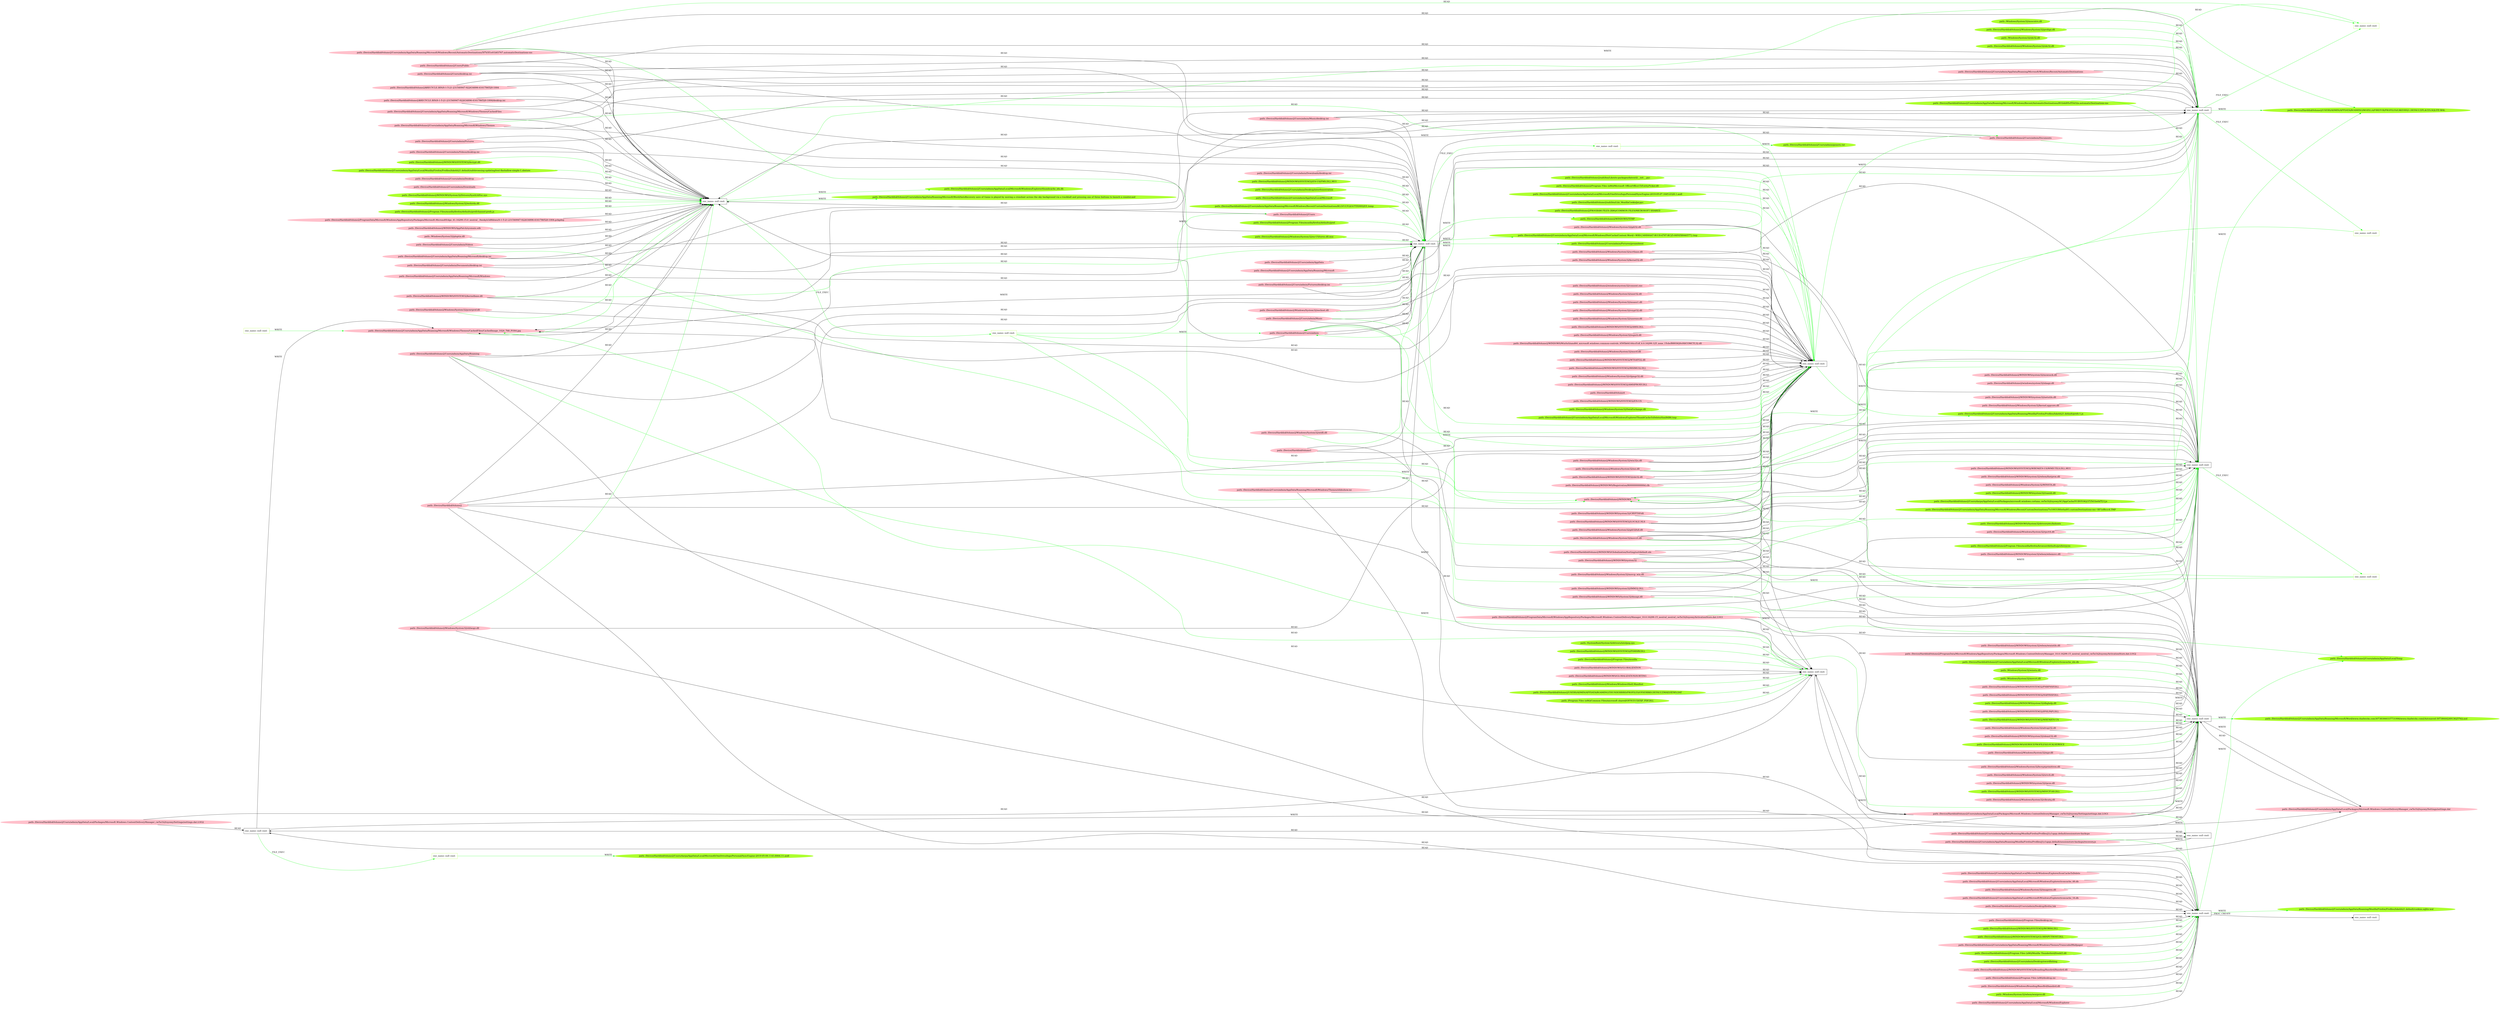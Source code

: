 digraph {
	rankdir=LR
	116 [label="exe_name: null cmd: " color=black shape=box style=solid]
	370 [label="exe_name: null cmd: " color=greenyellow shape=box style=solid]
	116 -> 370 [label=FILE_EXEC color=green]
	117 [label="exe_name: null cmd: " color=black shape=box style=solid]
	375 [label="exe_name: null cmd: " color=greenyellow shape=box style=solid]
	117 -> 375 [label=FILE_EXEC color=green]
	97 [label="exe_name: null cmd: " color=black shape=box style=solid]
	402 [label="exe_name: null cmd: " color=greenyellow shape=box style=solid]
	97 -> 402 [label=FILE_EXEC color=green]
	100 [label="exe_name: null cmd: " color=black shape=box style=solid]
	442 [label="exe_name: null cmd: " color=greenyellow shape=box style=solid]
	100 -> 442 [label=FILE_EXEC color=green]
	101 [label="exe_name: null cmd: " color=black shape=box style=solid]
	456 [label="exe_name: null cmd: " color=greenyellow shape=box style=solid]
	101 -> 456 [label=FILE_EXEC color=green]
	101 [label="exe_name: null cmd: " color=black shape=box style=solid]
	466 [label="exe_name: null cmd: " color=greenyellow shape=box style=solid]
	101 -> 466 [label=FILE_EXEC color=green]
	94 [label="path: /Device/HarddiskVolume2/Users/admin/AppData/Roaming/Mozilla/Firefox/Profiles/j1y1apqs.default/sessionstore-backups" color=pink shape=oval style=filled]
	128 [label="exe_name: null cmd: " color=black shape=box style=solid]
	94 -> 128 [label=READ color=black]
	323 [label="path: /Device/HarddiskVolume2/Users/admin/AppData/Roaming/Mozilla/Firefox/Profiles/j1y1apqs.default/sessionstore-backups/recovery.js" color=pink shape=oval style=filled]
	128 [label="exe_name: null cmd: " color=black shape=box style=solid]
	323 -> 128 [label=READ color=black]
	323 [label="path: /Device/HarddiskVolume2/Users/admin/AppData/Roaming/Mozilla/Firefox/Profiles/j1y1apqs.default/sessionstore-backups/recovery.js" color=pink shape=oval style=filled]
	0 [label="exe_name: null cmd: " color=black shape=box style=solid]
	323 -> 0 [label=READ color=green]
	128 [label="exe_name: null cmd: " color=black shape=box style=solid]
	323 [label="path: /Device/HarddiskVolume2/Users/admin/AppData/Roaming/Mozilla/Firefox/Profiles/j1y1apqs.default/sessionstore-backups/recovery.js" color=pink shape=oval style=filled]
	128 -> 323 [label=WRITE color=black]
	34 [label="path: /Device/HarddiskVolume2/Users/admin/AppData/Roaming/Microsoft/Windows/Themes/TranscodedWallpaper" color=pink shape=oval style=filled]
	0 [label="exe_name: null cmd: " color=black shape=box style=solid]
	34 -> 0 [label=READ color=black]
	239 [label="path: /Device/HarddiskVolume2" color=pink shape=oval style=filled]
	100 [label="exe_name: null cmd: " color=black shape=box style=solid]
	239 -> 100 [label=READ color=black]
	202 [label="path: /Device/HarddiskVolume2/Users/desktop.ini" color=pink shape=oval style=filled]
	100 [label="exe_name: null cmd: " color=black shape=box style=solid]
	202 -> 100 [label=READ color=black]
	193 [label="path: /Device/HarddiskVolume2/Users/admin/AppData" color=pink shape=oval style=filled]
	100 [label="exe_name: null cmd: " color=black shape=box style=solid]
	193 -> 100 [label=READ color=black]
	296 [label="path: /Device/HarddiskVolume2/Users/admin" color=pink shape=oval style=filled]
	100 [label="exe_name: null cmd: " color=black shape=box style=solid]
	296 -> 100 [label=READ color=black]
	213 [label="path: /Device/HarddiskVolume2/Users/admin/AppData/Roaming/Microsoft" color=pink shape=oval style=filled]
	100 [label="exe_name: null cmd: " color=black shape=box style=solid]
	213 -> 100 [label=READ color=black]
	290 [label="path: /Device/HarddiskVolume2/Users/admin/AppData/Roaming" color=pink shape=oval style=filled]
	100 [label="exe_name: null cmd: " color=black shape=box style=solid]
	290 -> 100 [label=READ color=black]
	259 [label="path: /Device/HarddiskVolume2/Users/admin/AppData/Roaming/Microsoft/Windows" color=pink shape=oval style=filled]
	100 [label="exe_name: null cmd: " color=black shape=box style=solid]
	259 -> 100 [label=READ color=black]
	327 [label="path: /Device/HarddiskVolume2/Users/admin/AppData/Roaming/Microsoft/Windows/Themes" color=pink shape=oval style=filled]
	100 [label="exe_name: null cmd: " color=black shape=box style=solid]
	327 -> 100 [label=READ color=black]
	239 [label="path: /Device/HarddiskVolume2" color=pink shape=oval style=filled]
	0 [label="exe_name: null cmd: " color=black shape=box style=solid]
	239 -> 0 [label=READ color=black]
	49 [label="path: /Device/HarddiskVolume2/WINDOWS/SYSTEM32/Branding/Basebrd/Basebrd.dll" color=pink shape=oval style=filled]
	0 [label="exe_name: null cmd: " color=black shape=box style=solid]
	49 -> 0 [label=READ color=black]
	285 [label="path: /Device/HarddiskVolume2/Windows/Branding/BaseBrd/basebrd.dll" color=pink shape=oval style=filled]
	0 [label="exe_name: null cmd: " color=black shape=box style=solid]
	285 -> 0 [label=READ color=black]
	294 [label="path: /Device/HarddiskVolume2/Users/admin/AppData/Roaming/Microsoft/Windows/Themes/slideshow.ini" color=pink shape=oval style=filled]
	100 [label="exe_name: null cmd: " color=black shape=box style=solid]
	294 -> 100 [label=READ color=black]
	245 [label="path: /Device/HarddiskVolume2/$RECYCLE.BIN/S-1-5-21-231540947-922634896-4161786520-1004/desktop.ini" color=pink shape=oval style=filled]
	100 [label="exe_name: null cmd: " color=black shape=box style=solid]
	245 -> 100 [label=READ color=black]
	296 [label="path: /Device/HarddiskVolume2/Users/admin" color=pink shape=oval style=filled]
	0 [label="exe_name: null cmd: " color=black shape=box style=solid]
	296 -> 0 [label=READ color=black]
	290 [label="path: /Device/HarddiskVolume2/Users/admin/AppData/Roaming" color=pink shape=oval style=filled]
	0 [label="exe_name: null cmd: " color=black shape=box style=solid]
	290 -> 0 [label=READ color=black]
	294 [label="path: /Device/HarddiskVolume2/Users/admin/AppData/Roaming/Microsoft/Windows/Themes/slideshow.ini" color=pink shape=oval style=filled]
	0 [label="exe_name: null cmd: " color=black shape=box style=solid]
	294 -> 0 [label=READ color=black]
	301 [label="path: /Device/HarddiskVolume2/Users/admin/AppData/Roaming/Microsoft/Windows/Themes/CachedFiles/CachedImage_1024_768_POS4.jpg" color=pink shape=oval style=filled]
	117 [label="exe_name: null cmd: " color=black shape=box style=solid]
	301 -> 117 [label=READ color=green]
	350 [label="path: /Device/HarddiskVolume2/Users/admin/AppData/Roaming/Microsoft/Windows/Recent/AutomaticDestinations/5f7b5f1e01b83767.automaticDestinations-ms" color=pink shape=oval style=filled]
	97 [label="exe_name: null cmd: " color=black shape=box style=solid]
	350 -> 97 [label=READ color=green]
	350 [label="path: /Device/HarddiskVolume2/Users/admin/AppData/Roaming/Microsoft/Windows/Recent/AutomaticDestinations/5f7b5f1e01b83767.automaticDestinations-ms" color=pink shape=oval style=filled]
	100 [label="exe_name: null cmd: " color=black shape=box style=solid]
	350 -> 100 [label=READ color=black]
	100 [label="exe_name: null cmd: " color=black shape=box style=solid]
	301 [label="path: /Device/HarddiskVolume2/Users/admin/AppData/Roaming/Microsoft/Windows/Themes/CachedFiles/CachedImage_1024_768_POS4.jpg" color=pink shape=oval style=filled]
	100 -> 301 [label=WRITE color=black]
	97 [label="exe_name: null cmd: " color=black shape=box style=solid]
	301 [label="path: /Device/HarddiskVolume2/Users/admin/AppData/Roaming/Microsoft/Windows/Themes/CachedFiles/CachedImage_1024_768_POS4.jpg" color=pink shape=oval style=filled]
	97 -> 301 [label=WRITE color=black]
	366 [label="path: /Windows/System32/winsta.dll" color=greenyellow shape=oval style=filled]
	115 [label="exe_name: null cmd: " color=black shape=box style=solid]
	366 -> 115 [label=READ color=green]
	239 [label="path: /Device/HarddiskVolume2" color=pink shape=oval style=filled]
	101 [label="exe_name: null cmd: " color=black shape=box style=solid]
	239 -> 101 [label=READ color=black]
	202 [label="path: /Device/HarddiskVolume2/Users/desktop.ini" color=pink shape=oval style=filled]
	101 [label="exe_name: null cmd: " color=black shape=box style=solid]
	202 -> 101 [label=READ color=black]
	296 [label="path: /Device/HarddiskVolume2/Users/admin" color=pink shape=oval style=filled]
	101 [label="exe_name: null cmd: " color=black shape=box style=solid]
	296 -> 101 [label=READ color=black]
	290 [label="path: /Device/HarddiskVolume2/Users/admin/AppData/Roaming" color=pink shape=oval style=filled]
	101 [label="exe_name: null cmd: " color=black shape=box style=solid]
	290 -> 101 [label=READ color=black]
	253 [label="path: /Device/HarddiskVolume2/Users/admin/AppData/Roaming/Microsoft/desktop.ini" color=pink shape=oval style=filled]
	101 [label="exe_name: null cmd: " color=black shape=box style=solid]
	253 -> 101 [label=READ color=black]
	253 [label="path: /Device/HarddiskVolume2/Users/admin/AppData/Roaming/Microsoft/desktop.ini" color=pink shape=oval style=filled]
	97 [label="exe_name: null cmd: " color=black shape=box style=solid]
	253 -> 97 [label=READ color=green]
	327 [label="path: /Device/HarddiskVolume2/Users/admin/AppData/Roaming/Microsoft/Windows/Themes" color=pink shape=oval style=filled]
	101 [label="exe_name: null cmd: " color=black shape=box style=solid]
	327 -> 101 [label=READ color=black]
	205 [label="path: /Device/HarddiskVolume2/$RECYCLE.BIN/S-1-5-21-231540947-922634896-4161786520-1004" color=pink shape=oval style=filled]
	101 [label="exe_name: null cmd: " color=black shape=box style=solid]
	205 -> 101 [label=READ color=black]
	288 [label="path: /Device/HarddiskVolume2/Users/admin/AppData/Roaming/Microsoft/Windows/Themes/CachedFiles" color=pink shape=oval style=filled]
	101 [label="exe_name: null cmd: " color=black shape=box style=solid]
	288 -> 101 [label=READ color=black]
	245 [label="path: /Device/HarddiskVolume2/$RECYCLE.BIN/S-1-5-21-231540947-922634896-4161786520-1004/desktop.ini" color=pink shape=oval style=filled]
	101 [label="exe_name: null cmd: " color=black shape=box style=solid]
	245 -> 101 [label=READ color=black]
	256 [label="path: /Device/HarddiskVolume2/Users/Public" color=pink shape=oval style=filled]
	101 [label="exe_name: null cmd: " color=black shape=box style=solid]
	256 -> 101 [label=READ color=black]
	209 [label="path: /Device/HarddiskVolume2/Users/admin/AppData/Roaming/Microsoft/Windows/Recent/AutomaticDestinations" color=pink shape=oval style=filled]
	101 [label="exe_name: null cmd: " color=black shape=box style=solid]
	209 -> 101 [label=READ color=black]
	179 [label="path: /Device/HarddiskVolume2/Users/admin/Music" color=pink shape=oval style=filled]
	101 [label="exe_name: null cmd: " color=black shape=box style=solid]
	179 -> 101 [label=READ color=black]
	221 [label="path: /Device/HarddiskVolume2/Users/admin/Music/desktop.ini" color=pink shape=oval style=filled]
	101 [label="exe_name: null cmd: " color=black shape=box style=solid]
	221 -> 101 [label=READ color=black]
	182 [label="path: /Device/HarddiskVolume2/Users/admin/Pictures" color=pink shape=oval style=filled]
	101 [label="exe_name: null cmd: " color=black shape=box style=solid]
	182 -> 101 [label=READ color=black]
	314 [label="path: /Device/HarddiskVolume2/Users/admin/Pictures/desktop.ini" color=pink shape=oval style=filled]
	101 [label="exe_name: null cmd: " color=black shape=box style=solid]
	314 -> 101 [label=READ color=black]
	217 [label="path: /Device/HarddiskVolume2/Users/admin/Documents" color=pink shape=oval style=filled]
	101 [label="exe_name: null cmd: " color=black shape=box style=solid]
	217 -> 101 [label=READ color=green]
	350 [label="path: /Device/HarddiskVolume2/Users/admin/AppData/Roaming/Microsoft/Windows/Recent/AutomaticDestinations/5f7b5f1e01b83767.automaticDestinations-ms" color=pink shape=oval style=filled]
	101 [label="exe_name: null cmd: " color=black shape=box style=solid]
	350 -> 101 [label=READ color=black]
	101 [label="exe_name: null cmd: " color=black shape=box style=solid]
	301 [label="path: /Device/HarddiskVolume2/Users/admin/AppData/Roaming/Microsoft/Windows/Themes/CachedFiles/CachedImage_1024_768_POS4.jpg" color=pink shape=oval style=filled]
	101 -> 301 [label=WRITE color=black]
	114 [label="path: /Device/HarddiskVolume2/ProgramData/Microsoft/Windows/AppRepository/Packages/Microsoft.MicrosoftEdge_41.16299.15.0_neutral__8wekyb3d8bbwe/S-1-5-21-231540947-922634896-4161786520-1004.pckgdep" color=pink shape=oval style=filled]
	117 [label="exe_name: null cmd: " color=black shape=box style=solid]
	114 -> 117 [label=READ color=black]
	138 [label="path: /Device/HarddiskVolume2/WINDOWS/AppPatch/sysmain.sdb" color=pink shape=oval style=filled]
	117 [label="exe_name: null cmd: " color=black shape=box style=solid]
	138 -> 117 [label=READ color=black]
	110 [label="path: /Windows/System32/ploptin.dll" color=pink shape=oval style=filled]
	117 [label="exe_name: null cmd: " color=black shape=box style=solid]
	110 -> 117 [label=READ color=black]
	187 [label="path: /Device/HarddiskVolume2/WINDOWS/SYSTEM32/kernelbase.dll" color=pink shape=oval style=filled]
	117 [label="exe_name: null cmd: " color=black shape=box style=solid]
	187 -> 117 [label=READ color=black]
	239 [label="path: /Device/HarddiskVolume2" color=pink shape=oval style=filled]
	98 [label="exe_name: null cmd: " color=black shape=box style=solid]
	239 -> 98 [label=READ color=black]
	274 [label="path: /Device/HarddiskVolume1" color=pink shape=oval style=filled]
	98 [label="exe_name: null cmd: " color=black shape=box style=solid]
	274 -> 98 [label=READ color=black]
	174 [label="path: /Device/HarddiskVolume2/WINDOWS/system32" color=pink shape=oval style=filled]
	98 [label="exe_name: null cmd: " color=black shape=box style=solid]
	174 -> 98 [label=READ color=black]
	345 [label="path: /Device/HarddiskVolume2/WINDOWS" color=pink shape=oval style=filled]
	98 [label="exe_name: null cmd: " color=black shape=box style=solid]
	345 -> 98 [label=READ color=black]
	144 [label="path: /Device/HarddiskVolume2/WINDOWS/SYSTEM32/PNRPNSP.DLL" color=pink shape=oval style=filled]
	115 [label="exe_name: null cmd: " color=black shape=box style=solid]
	144 -> 115 [label=READ color=black]
	67 [label="path: /Device/HarddiskVolume2/WINDOWS/SYSTEM32/NAPINSP.DLL" color=pink shape=oval style=filled]
	115 [label="exe_name: null cmd: " color=black shape=box style=solid]
	67 -> 115 [label=READ color=black]
	75 [label="path: /Device/HarddiskVolume2/WINDOWS/system32/mswsock.dll" color=pink shape=oval style=filled]
	97 [label="exe_name: null cmd: " color=black shape=box style=solid]
	75 -> 97 [label=READ color=black]
	191 [label="path: /Device/HarddiskVolume2/Windows/System32/rpcrt4.dll" color=pink shape=oval style=filled]
	115 [label="exe_name: null cmd: " color=black shape=box style=solid]
	191 -> 115 [label=READ color=black]
	231 [label="path: /Device/HarddiskVolume2/WINDOWS/SYSTEM32/LOCALE.NLS" color=pink shape=oval style=filled]
	97 [label="exe_name: null cmd: " color=black shape=box style=solid]
	231 -> 97 [label=READ color=black]
	235 [label="path: /Device/HarddiskVolume2/Windows/System32/kernel32.dll" color=pink shape=oval style=filled]
	97 [label="exe_name: null cmd: " color=black shape=box style=solid]
	235 -> 97 [label=READ color=black]
	317 [label="path: /Device/HarddiskVolume2/Windows/System32/msvcrt.dll" color=pink shape=oval style=filled]
	115 [label="exe_name: null cmd: " color=black shape=box style=solid]
	317 -> 115 [label=READ color=black]
	342 [label="path: /Device/HarddiskVolume2/Windows/System32/ntdll.dll" color=pink shape=oval style=filled]
	97 [label="exe_name: null cmd: " color=black shape=box style=solid]
	342 -> 97 [label=READ color=black]
	140 [label="path: /Device/HarddiskVolume2/WINDOWS/SYSTEM32/IPHLPAPI.DLL" color=pink shape=oval style=filled]
	115 [label="exe_name: null cmd: " color=black shape=box style=solid]
	140 -> 115 [label=READ color=black]
	53 [label="path: /Device/HarddiskVolume2/WINDOWS/System32/dnsapi.dll" color=pink shape=oval style=filled]
	115 [label="exe_name: null cmd: " color=black shape=box style=solid]
	53 -> 115 [label=READ color=black]
	53 [label="path: /Device/HarddiskVolume2/WINDOWS/System32/dnsapi.dll" color=pink shape=oval style=filled]
	99 [label="exe_name: null cmd: " color=black shape=box style=solid]
	53 -> 99 [label=READ color=green]
	60 [label="path: /Device/HarddiskVolume2/Windows/System32/nsi.dll" color=pink shape=oval style=filled]
	99 [label="exe_name: null cmd: " color=black shape=box style=solid]
	60 -> 99 [label=READ color=green]
	60 [label="path: /Device/HarddiskVolume2/Windows/System32/nsi.dll" color=pink shape=oval style=filled]
	97 [label="exe_name: null cmd: " color=black shape=box style=solid]
	60 -> 97 [label=READ color=black]
	85 [label="path: /Device/HarddiskVolume2/windows/system32/nlaapi.dll" color=pink shape=oval style=filled]
	97 [label="exe_name: null cmd: " color=black shape=box style=solid]
	85 -> 97 [label=READ color=black]
	91 [label="path: /Device/HarddiskVolume2/WINDOWS/GLOBALIZATION" color=pink shape=oval style=filled]
	98 [label="exe_name: null cmd: " color=black shape=box style=solid]
	91 -> 98 [label=READ color=black]
	109 [label="path: /Device/HarddiskVolume2/WINDOWS/GLOBALIZATION/SORTING" color=pink shape=oval style=filled]
	98 [label="exe_name: null cmd: " color=black shape=box style=solid]
	109 -> 98 [label=READ color=black]
	362 [label="path: /Device/HarddiskVolume2/WINDOWS/SYSTEM32/WBEM/EN-US" color=greenyellow shape=oval style=filled]
	115 [label="exe_name: null cmd: " color=black shape=box style=solid]
	362 -> 115 [label=READ color=green]
	29 [label="path: /Device/HarddiskVolume2/Windows/System32/advapi32.dll" color=pink shape=oval style=filled]
	115 [label="exe_name: null cmd: " color=black shape=box style=solid]
	29 -> 115 [label=READ color=black]
	317 [label="path: /Device/HarddiskVolume2/Windows/System32/msvcrt.dll" color=pink shape=oval style=filled]
	101 [label="exe_name: null cmd: " color=black shape=box style=solid]
	317 -> 101 [label=READ color=green]
	317 [label="path: /Device/HarddiskVolume2/Windows/System32/msvcrt.dll" color=pink shape=oval style=filled]
	97 [label="exe_name: null cmd: " color=black shape=box style=solid]
	317 -> 97 [label=READ color=black]
	16 [label="path: /Device/HarddiskVolume2/WINDOWS/system32/oleaut32.dll" color=pink shape=oval style=filled]
	115 [label="exe_name: null cmd: " color=black shape=box style=solid]
	16 -> 115 [label=READ color=black]
	237 [label="path: /Device/HarddiskVolume2/Windows/System32/msvcp_win.dll" color=pink shape=oval style=filled]
	115 [label="exe_name: null cmd: " color=black shape=box style=solid]
	237 -> 115 [label=READ color=black]
	267 [label="path: /Device/HarddiskVolume2/Windows/System32/gdi32full.dll" color=pink shape=oval style=filled]
	97 [label="exe_name: null cmd: " color=black shape=box style=solid]
	267 -> 97 [label=READ color=black]
	320 [label="path: /Device/HarddiskVolume2/Windows/System32/ucrtbase.dll" color=pink shape=oval style=filled]
	97 [label="exe_name: null cmd: " color=black shape=box style=solid]
	320 -> 97 [label=READ color=black]
	330 [label="path: /Device/HarddiskVolume2/Windows/System32/win32u.dll" color=pink shape=oval style=filled]
	97 [label="exe_name: null cmd: " color=black shape=box style=solid]
	330 -> 97 [label=READ color=black]
	338 [label="path: /Device/HarddiskVolume2/Windows/System32/gdi32.dll" color=pink shape=oval style=filled]
	115 [label="exe_name: null cmd: " color=black shape=box style=solid]
	338 -> 115 [label=READ color=black]
	36 [label="path: /Device/HarddiskVolume2/Windows/System32/mpr.dll" color=pink shape=oval style=filled]
	115 [label="exe_name: null cmd: " color=black shape=box style=solid]
	36 -> 115 [label=READ color=black]
	251 [label="path: /Device/HarddiskVolume2/Windows/System32/shlwapi.dll" color=pink shape=oval style=filled]
	115 [label="exe_name: null cmd: " color=black shape=box style=solid]
	251 -> 115 [label=READ color=black]
	334 [label="path: /Device/HarddiskVolume2/Windows/System32/bcryptprimitives.dll" color=pink shape=oval style=filled]
	115 [label="exe_name: null cmd: " color=black shape=box style=solid]
	334 -> 115 [label=READ color=black]
	89 [label="path: /Device/HarddiskVolume2/WINDOWS/system32/netutils.dll" color=pink shape=oval style=filled]
	97 [label="exe_name: null cmd: " color=black shape=box style=solid]
	89 -> 97 [label=READ color=black]
	147 [label="path: /Device/HarddiskVolume2/Windows/System32/srvcli.dll" color=pink shape=oval style=filled]
	115 [label="exe_name: null cmd: " color=black shape=box style=solid]
	147 -> 115 [label=READ color=black]
	69 [label="path: /Device/HarddiskVolume2/WINDOWS/system32/rpcss.dll" color=pink shape=oval style=filled]
	115 [label="exe_name: null cmd: " color=black shape=box style=solid]
	69 -> 115 [label=READ color=black]
	161 [label="path: /Device/HarddiskVolume2/WINDOWS/Globalization/Sorting/sortdefault.nls" color=pink shape=oval style=filled]
	115 [label="exe_name: null cmd: " color=black shape=box style=solid]
	161 -> 115 [label=READ color=black]
	356 [label="path: /Device/HarddiskVolume2/WINDOWS/SYSTEM32/ole32.dll" color=pink shape=oval style=filled]
	97 [label="exe_name: null cmd: " color=black shape=box style=solid]
	356 -> 97 [label=READ color=black]
	92 [label="path: /Device/HarddiskVolume2/Windows/System32/kernel.appcore.dll" color=pink shape=oval style=filled]
	97 [label="exe_name: null cmd: " color=black shape=box style=solid]
	92 -> 97 [label=READ color=black]
	55 [label="path: /Device/HarddiskVolume2/Windows/System32/clbcatq.dll" color=pink shape=oval style=filled]
	115 [label="exe_name: null cmd: " color=black shape=box style=solid]
	55 -> 115 [label=READ color=black]
	270 [label="path: /Device/HarddiskVolume2/WINDOWS/Registration/R00000000000d.clb" color=pink shape=oval style=filled]
	97 [label="exe_name: null cmd: " color=black shape=box style=solid]
	270 -> 97 [label=READ color=black]
	372 [label="path: /Device/HarddiskVolume2/WINDOWS/SYSTEM32/bcrypt.dll" color=greenyellow shape=oval style=filled]
	117 [label="exe_name: null cmd: " color=black shape=box style=solid]
	372 -> 117 [label=READ color=green]
	12 [label="path: /Device/HarddiskVolume2/WINDOWS/system32/wbem/wbemsvc.dll" color=pink shape=oval style=filled]
	115 [label="exe_name: null cmd: " color=black shape=box style=solid]
	12 -> 115 [label=READ color=black]
	8 [label="path: /Device/HarddiskVolume2/WINDOWS/system32/wbem/wmiutils.dll" color=pink shape=oval style=filled]
	115 [label="exe_name: null cmd: " color=black shape=box style=solid]
	8 -> 115 [label=READ color=black]
	43 [label="path: /Device/HarddiskVolume2/WINDOWS/SYSTEM32/WBEM/EN-US/WMIUTILS.DLL.MUI" color=pink shape=oval style=filled]
	97 [label="exe_name: null cmd: " color=black shape=box style=solid]
	43 -> 97 [label=READ color=black]
	77 [label="path: /Device/HarddiskVolume2/WINDOWS/system32/wbem/fastprox.dll" color=pink shape=oval style=filled]
	97 [label="exe_name: null cmd: " color=black shape=box style=solid]
	77 -> 97 [label=READ color=black]
	156 [label="path: /Device/HarddiskVolume2/WINDOWS/system32/IMM32.DLL" color=pink shape=oval style=filled]
	115 [label="exe_name: null cmd: " color=black shape=box style=solid]
	156 -> 115 [label=READ color=black]
	343 [label="path: /Device/HarddiskVolume2/Windows/System32/WINSTA.dll" color=pink shape=oval style=filled]
	97 [label="exe_name: null cmd: " color=black shape=box style=solid]
	343 -> 97 [label=READ color=black]
	347 [label="path: /Device/HarddiskVolume2/ProgramData/Microsoft/Windows/AppRepository/Packages/Microsoft.Windows.ContentDeliveryManager_10.0.16299.15_neutral_neutral_cw5n1h2txyewy/ActivationStore.dat.LOG1" color=pink shape=oval style=filled]
	97 [label="exe_name: null cmd: " color=black shape=box style=solid]
	347 -> 97 [label=READ color=black]
	97 [label="exe_name: null cmd: " color=black shape=box style=solid]
	223 [label="path: /Device/HarddiskVolume2/Users/admin/AppData/Local/Packages/Microsoft.Windows.ContentDeliveryManager_cw5n1h2txyewy/Settings/settings.dat.LOG1" color=pink shape=oval style=filled]
	97 -> 223 [label=WRITE color=black]
	223 [label="path: /Device/HarddiskVolume2/Users/admin/AppData/Local/Packages/Microsoft.Windows.ContentDeliveryManager_cw5n1h2txyewy/Settings/settings.dat.LOG1" color=pink shape=oval style=filled]
	97 [label="exe_name: null cmd: " color=black shape=box style=solid]
	223 -> 97 [label=READ color=black]
	178 [label="path: /Device/HarddiskVolume2/ProgramData/Microsoft/Windows/AppRepository/Packages/Microsoft.Windows.ContentDeliveryManager_10.0.16299.15_neutral_neutral_cw5n1h2txyewy/ActivationStore.dat.LOG2" color=pink shape=oval style=filled]
	115 [label="exe_name: null cmd: " color=black shape=box style=solid]
	178 -> 115 [label=READ color=black]
	347 [label="path: /Device/HarddiskVolume2/ProgramData/Microsoft/Windows/AppRepository/Packages/Microsoft.Windows.ContentDeliveryManager_10.0.16299.15_neutral_neutral_cw5n1h2txyewy/ActivationStore.dat.LOG1" color=pink shape=oval style=filled]
	115 [label="exe_name: null cmd: " color=black shape=box style=solid]
	347 -> 115 [label=READ color=black]
	115 [label="exe_name: null cmd: " color=black shape=box style=solid]
	223 [label="path: /Device/HarddiskVolume2/Users/admin/AppData/Local/Packages/Microsoft.Windows.ContentDeliveryManager_cw5n1h2txyewy/Settings/settings.dat.LOG1" color=pink shape=oval style=filled]
	115 -> 223 [label=WRITE color=black]
	223 [label="path: /Device/HarddiskVolume2/Users/admin/AppData/Local/Packages/Microsoft.Windows.ContentDeliveryManager_cw5n1h2txyewy/Settings/settings.dat.LOG1" color=pink shape=oval style=filled]
	115 [label="exe_name: null cmd: " color=black shape=box style=solid]
	223 -> 115 [label=READ color=black]
	115 [label="exe_name: null cmd: " color=black shape=box style=solid]
	164 [label="path: /Device/HarddiskVolume2/Users/admin/AppData/Local/Packages/Microsoft.Windows.ContentDeliveryManager_cw5n1h2txyewy/Settings/settings.dat" color=pink shape=oval style=filled]
	115 -> 164 [label=WRITE color=black]
	164 [label="path: /Device/HarddiskVolume2/Users/admin/AppData/Local/Packages/Microsoft.Windows.ContentDeliveryManager_cw5n1h2txyewy/Settings/settings.dat" color=pink shape=oval style=filled]
	115 [label="exe_name: null cmd: " color=black shape=box style=solid]
	164 -> 115 [label=READ color=black]
	98 [label="exe_name: null cmd: " color=black shape=box style=solid]
	223 [label="path: /Device/HarddiskVolume2/Users/admin/AppData/Local/Packages/Microsoft.Windows.ContentDeliveryManager_cw5n1h2txyewy/Settings/settings.dat.LOG1" color=pink shape=oval style=filled]
	98 -> 223 [label=WRITE color=black]
	347 [label="path: /Device/HarddiskVolume2/ProgramData/Microsoft/Windows/AppRepository/Packages/Microsoft.Windows.ContentDeliveryManager_10.0.16299.15_neutral_neutral_cw5n1h2txyewy/ActivationStore.dat.LOG1" color=pink shape=oval style=filled]
	98 [label="exe_name: null cmd: " color=black shape=box style=solid]
	347 -> 98 [label=READ color=black]
	223 [label="path: /Device/HarddiskVolume2/Users/admin/AppData/Local/Packages/Microsoft.Windows.ContentDeliveryManager_cw5n1h2txyewy/Settings/settings.dat.LOG1" color=pink shape=oval style=filled]
	98 [label="exe_name: null cmd: " color=black shape=box style=solid]
	223 -> 98 [label=READ color=black]
	223 [label="path: /Device/HarddiskVolume2/Users/admin/AppData/Local/Packages/Microsoft.Windows.ContentDeliveryManager_cw5n1h2txyewy/Settings/settings.dat.LOG1" color=pink shape=oval style=filled]
	0 [label="exe_name: null cmd: " color=black shape=box style=solid]
	223 -> 0 [label=READ color=green]
	98 [label="exe_name: null cmd: " color=black shape=box style=solid]
	164 [label="path: /Device/HarddiskVolume2/Users/admin/AppData/Local/Packages/Microsoft.Windows.ContentDeliveryManager_cw5n1h2txyewy/Settings/settings.dat" color=pink shape=oval style=filled]
	98 -> 164 [label=WRITE color=black]
	248 [label="path: /Device/HarddiskVolume2/Users/admin/AppData/Local/Packages/Microsoft.Windows.ContentDeliveryManager_cw5n1h2txyewy/Settings/settings.dat.LOG2" color=pink shape=oval style=filled]
	98 [label="exe_name: null cmd: " color=black shape=box style=solid]
	248 -> 98 [label=READ color=black]
	432 [label="path: /Windows/System32/wbem/wmiprov.dll" color=greenyellow shape=oval style=filled]
	0 [label="exe_name: null cmd: " color=black shape=box style=solid]
	432 -> 0 [label=READ color=green]
	274 [label="path: /Device/HarddiskVolume1" color=pink shape=oval style=filled]
	100 [label="exe_name: null cmd: " color=black shape=box style=solid]
	274 -> 100 [label=READ color=black]
	116 [label="exe_name: null cmd: " color=black shape=box style=solid]
	223 [label="path: /Device/HarddiskVolume2/Users/admin/AppData/Local/Packages/Microsoft.Windows.ContentDeliveryManager_cw5n1h2txyewy/Settings/settings.dat.LOG1" color=pink shape=oval style=filled]
	116 -> 223 [label=WRITE color=black]
	223 [label="path: /Device/HarddiskVolume2/Users/admin/AppData/Local/Packages/Microsoft.Windows.ContentDeliveryManager_cw5n1h2txyewy/Settings/settings.dat.LOG1" color=pink shape=oval style=filled]
	116 [label="exe_name: null cmd: " color=black shape=box style=solid]
	223 -> 116 [label=READ color=black]
	164 [label="path: /Device/HarddiskVolume2/Users/admin/AppData/Local/Packages/Microsoft.Windows.ContentDeliveryManager_cw5n1h2txyewy/Settings/settings.dat" color=pink shape=oval style=filled]
	116 [label="exe_name: null cmd: " color=black shape=box style=solid]
	164 -> 116 [label=READ color=black]
	248 [label="path: /Device/HarddiskVolume2/Users/admin/AppData/Local/Packages/Microsoft.Windows.ContentDeliveryManager_cw5n1h2txyewy/Settings/settings.dat.LOG2" color=pink shape=oval style=filled]
	116 [label="exe_name: null cmd: " color=black shape=box style=solid]
	248 -> 116 [label=READ color=black]
	256 [label="path: /Device/HarddiskVolume2/Users/Public" color=pink shape=oval style=filled]
	100 [label="exe_name: null cmd: " color=black shape=box style=solid]
	256 -> 100 [label=READ color=black]
	199 [label="path: /Device/HarddiskVolume2/Users/admin/Downloads/desktop.ini" color=pink shape=oval style=filled]
	100 [label="exe_name: null cmd: " color=black shape=box style=solid]
	199 -> 100 [label=READ color=black]
	158 [label="path: /Device/HarddiskVolume2/Users/admin/Videos" color=pink shape=oval style=filled]
	100 [label="exe_name: null cmd: " color=black shape=box style=solid]
	158 -> 100 [label=READ color=black]
	262 [label="path: /Device/HarddiskVolume2/Users/admin/Videos/desktop.ini" color=pink shape=oval style=filled]
	100 [label="exe_name: null cmd: " color=black shape=box style=solid]
	262 -> 100 [label=READ color=black]
	179 [label="path: /Device/HarddiskVolume2/Users/admin/Music" color=pink shape=oval style=filled]
	100 [label="exe_name: null cmd: " color=black shape=box style=solid]
	179 -> 100 [label=READ color=black]
	221 [label="path: /Device/HarddiskVolume2/Users/admin/Music/desktop.ini" color=pink shape=oval style=filled]
	100 [label="exe_name: null cmd: " color=black shape=box style=solid]
	221 -> 100 [label=READ color=black]
	314 [label="path: /Device/HarddiskVolume2/Users/admin/Pictures/desktop.ini" color=pink shape=oval style=filled]
	100 [label="exe_name: null cmd: " color=black shape=box style=solid]
	314 -> 100 [label=READ color=green]
	314 [label="path: /Device/HarddiskVolume2/Users/admin/Pictures/desktop.ini" color=pink shape=oval style=filled]
	100 [label="exe_name: null cmd: " color=black shape=box style=solid]
	314 -> 100 [label=READ color=black]
	217 [label="path: /Device/HarddiskVolume2/Users/admin/Documents" color=pink shape=oval style=filled]
	100 [label="exe_name: null cmd: " color=black shape=box style=solid]
	217 -> 100 [label=READ color=black]
	279 [label="path: /Device/HarddiskVolume2/Users/admin/Documents/desktop.ini" color=pink shape=oval style=filled]
	100 [label="exe_name: null cmd: " color=black shape=box style=solid]
	279 -> 100 [label=READ color=black]
	134 [label="path: /Device/HarddiskVolume2/windows/system32/consent.exe" color=pink shape=oval style=filled]
	99 [label="exe_name: null cmd: " color=black shape=box style=solid]
	134 -> 99 [label=READ color=black]
	187 [label="path: /Device/HarddiskVolume2/WINDOWS/SYSTEM32/kernelbase.dll" color=pink shape=oval style=filled]
	99 [label="exe_name: null cmd: " color=black shape=box style=solid]
	187 -> 99 [label=READ color=black]
	235 [label="path: /Device/HarddiskVolume2/Windows/System32/kernel32.dll" color=pink shape=oval style=filled]
	99 [label="exe_name: null cmd: " color=black shape=box style=solid]
	235 -> 99 [label=READ color=black]
	231 [label="path: /Device/HarddiskVolume2/WINDOWS/SYSTEM32/LOCALE.NLS" color=pink shape=oval style=filled]
	99 [label="exe_name: null cmd: " color=black shape=box style=solid]
	231 -> 99 [label=READ color=black]
	237 [label="path: /Device/HarddiskVolume2/Windows/System32/msvcp_win.dll" color=pink shape=oval style=filled]
	99 [label="exe_name: null cmd: " color=black shape=box style=solid]
	237 -> 99 [label=READ color=black]
	266 [label="path: /Device/HarddiskVolume2/Windows/System32/user32.dll" color=pink shape=oval style=filled]
	99 [label="exe_name: null cmd: " color=black shape=box style=solid]
	266 -> 99 [label=READ color=black]
	267 [label="path: /Device/HarddiskVolume2/Windows/System32/gdi32full.dll" color=pink shape=oval style=filled]
	99 [label="exe_name: null cmd: " color=black shape=box style=solid]
	267 -> 99 [label=READ color=black]
	320 [label="path: /Device/HarddiskVolume2/Windows/System32/ucrtbase.dll" color=pink shape=oval style=filled]
	99 [label="exe_name: null cmd: " color=black shape=box style=solid]
	320 -> 99 [label=READ color=black]
	330 [label="path: /Device/HarddiskVolume2/Windows/System32/win32u.dll" color=pink shape=oval style=filled]
	99 [label="exe_name: null cmd: " color=black shape=box style=solid]
	330 -> 99 [label=READ color=black]
	338 [label="path: /Device/HarddiskVolume2/Windows/System32/gdi32.dll" color=pink shape=oval style=filled]
	99 [label="exe_name: null cmd: " color=black shape=box style=solid]
	338 -> 99 [label=READ color=black]
	146 [label="path: /Device/HarddiskVolume2/Windows/System32/msasn1.dll" color=pink shape=oval style=filled]
	99 [label="exe_name: null cmd: " color=black shape=box style=solid]
	146 -> 99 [label=READ color=black]
	52 [label="path: /Device/HarddiskVolume2/Windows/System32/crypt32.dll" color=pink shape=oval style=filled]
	99 [label="exe_name: null cmd: " color=black shape=box style=solid]
	52 -> 99 [label=READ color=black]
	317 [label="path: /Device/HarddiskVolume2/Windows/System32/msvcrt.dll" color=pink shape=oval style=filled]
	99 [label="exe_name: null cmd: " color=black shape=box style=solid]
	317 -> 99 [label=READ color=black]
	18 [label="path: /Device/HarddiskVolume2/Windows/System32/userenv.dll" color=pink shape=oval style=filled]
	99 [label="exe_name: null cmd: " color=black shape=box style=solid]
	18 -> 99 [label=READ color=black]
	150 [label="path: /Device/HarddiskVolume2/WINDOWS/SYSTEM32/AMSI.DLL" color=pink shape=oval style=filled]
	99 [label="exe_name: null cmd: " color=black shape=box style=solid]
	150 -> 99 [label=READ color=black]
	171 [label="path: /Device/HarddiskVolume2/Windows/System32/sechost.dll" color=pink shape=oval style=filled]
	99 [label="exe_name: null cmd: " color=black shape=box style=solid]
	171 -> 99 [label=READ color=black]
	171 [label="path: /Device/HarddiskVolume2/Windows/System32/sechost.dll" color=pink shape=oval style=filled]
	100 [label="exe_name: null cmd: " color=black shape=box style=solid]
	171 -> 100 [label=READ color=green]
	283 [label="path: /Device/HarddiskVolume2/Windows/System32/sspicli.dll" color=pink shape=oval style=filled]
	99 [label="exe_name: null cmd: " color=black shape=box style=solid]
	283 -> 99 [label=READ color=black]
	13 [label="path: /Device/HarddiskVolume2/WINDOWS/WinSxS/amd64_microsoft.windows.common-controls_6595b64144ccf1df_6.0.16299.125_none_15cbcf8893620c09/COMCTL32.dll" color=pink shape=oval style=filled]
	99 [label="exe_name: null cmd: " color=black shape=box style=solid]
	13 -> 99 [label=READ color=black]
	15 [label="path: /Device/HarddiskVolume2/WINDOWS/system32/CRYPTSP.dll" color=pink shape=oval style=filled]
	99 [label="exe_name: null cmd: " color=black shape=box style=solid]
	15 -> 99 [label=READ color=black]
	17 [label="path: /Device/HarddiskVolume2/Windows/System32/msctf.dll" color=pink shape=oval style=filled]
	99 [label="exe_name: null cmd: " color=black shape=box style=solid]
	17 -> 99 [label=READ color=black]
	30 [label="path: /Device/HarddiskVolume2/WINDOWS/SYSTEM32/WTSAPI32.dll" color=pink shape=oval style=filled]
	99 [label="exe_name: null cmd: " color=black shape=box style=solid]
	30 -> 99 [label=READ color=black]
	39 [label="path: /Device/HarddiskVolume2/WINDOWS/SYSTEM32/MSIMG32.DLL" color=pink shape=oval style=filled]
	99 [label="exe_name: null cmd: " color=black shape=box style=solid]
	39 -> 99 [label=READ color=black]
	54 [label="path: /Device/HarddiskVolume2/Windows/System32/cfgmgr32.dll" color=pink shape=oval style=filled]
	99 [label="exe_name: null cmd: " color=black shape=box style=solid]
	54 -> 99 [label=READ color=black]
	156 [label="path: /Device/HarddiskVolume2/WINDOWS/system32/IMM32.DLL" color=pink shape=oval style=filled]
	99 [label="exe_name: null cmd: " color=black shape=box style=solid]
	156 -> 99 [label=READ color=black]
	251 [label="path: /Device/HarddiskVolume2/Windows/System32/shlwapi.dll" color=pink shape=oval style=filled]
	99 [label="exe_name: null cmd: " color=black shape=box style=solid]
	251 -> 99 [label=READ color=black]
	356 [label="path: /Device/HarddiskVolume2/WINDOWS/SYSTEM32/ole32.dll" color=pink shape=oval style=filled]
	99 [label="exe_name: null cmd: " color=black shape=box style=solid]
	356 -> 99 [label=READ color=black]
	133 [label="path: /Device/HarddiskVolume2/WINDOWS/SYSTEM32/AMSIPROXY.DLL" color=pink shape=oval style=filled]
	99 [label="exe_name: null cmd: " color=black shape=box style=solid]
	133 -> 99 [label=READ color=black]
	153 [label="path: /Device/HarddiskVolume2/Windows/System32/powrprof.dll" color=pink shape=oval style=filled]
	99 [label="exe_name: null cmd: " color=black shape=box style=solid]
	153 -> 99 [label=READ color=black]
	161 [label="path: /Device/HarddiskVolume2/WINDOWS/Globalization/Sorting/sortdefault.nls" color=pink shape=oval style=filled]
	99 [label="exe_name: null cmd: " color=black shape=box style=solid]
	161 -> 99 [label=READ color=black]
	270 [label="path: /Device/HarddiskVolume2/WINDOWS/Registration/R00000000000d.clb" color=pink shape=oval style=filled]
	99 [label="exe_name: null cmd: " color=black shape=box style=solid]
	270 -> 99 [label=READ color=green]
	116 [label="exe_name: null cmd: " color=black shape=box style=solid]
	301 [label="path: /Device/HarddiskVolume2/Users/admin/AppData/Roaming/Microsoft/Windows/Themes/CachedFiles/CachedImage_1024_768_POS4.jpg" color=pink shape=oval style=filled]
	116 -> 301 [label=WRITE color=black]
	364 [label="path: /Device/HarddiskVolume2/Users/admin/AppData/Local/Microsoft/Windows/Explorer/iconcache_idx.db" color=greenyellow shape=oval style=filled]
	115 [label="exe_name: null cmd: " color=black shape=box style=solid]
	364 -> 115 [label=READ color=green]
	239 [label="path: /Device/HarddiskVolume2" color=pink shape=oval style=filled]
	99 [label="exe_name: null cmd: " color=black shape=box style=solid]
	239 -> 99 [label=READ color=black]
	174 [label="path: /Device/HarddiskVolume2/WINDOWS/system32" color=pink shape=oval style=filled]
	99 [label="exe_name: null cmd: " color=black shape=box style=solid]
	174 -> 99 [label=READ color=black]
	274 [label="path: /Device/HarddiskVolume1" color=pink shape=oval style=filled]
	99 [label="exe_name: null cmd: " color=black shape=box style=solid]
	274 -> 99 [label=READ color=black]
	345 [label="path: /Device/HarddiskVolume2/WINDOWS" color=pink shape=oval style=filled]
	99 [label="exe_name: null cmd: " color=black shape=box style=solid]
	345 -> 99 [label=READ color=black]
	354 [label="path: /Device/HarddiskVolume4" color=pink shape=oval style=filled]
	99 [label="exe_name: null cmd: " color=black shape=box style=solid]
	354 -> 99 [label=READ color=black]
	57 [label="path: /Device/HarddiskVolume2/WINDOWS/SYSTEM32/EN-US" color=pink shape=oval style=filled]
	99 [label="exe_name: null cmd: " color=black shape=box style=solid]
	57 -> 99 [label=READ color=black]
	237 [label="path: /Device/HarddiskVolume2/Windows/System32/msvcp_win.dll" color=pink shape=oval style=filled]
	97 [label="exe_name: null cmd: " color=black shape=box style=solid]
	237 -> 97 [label=READ color=green]
	239 [label="path: /Device/HarddiskVolume2" color=pink shape=oval style=filled]
	117 [label="exe_name: null cmd: " color=black shape=box style=solid]
	239 -> 117 [label=READ color=black]
	202 [label="path: /Device/HarddiskVolume2/Users/desktop.ini" color=pink shape=oval style=filled]
	117 [label="exe_name: null cmd: " color=black shape=box style=solid]
	202 -> 117 [label=READ color=black]
	272 [label="path: /Device/HarddiskVolume2/Users" color=pink shape=oval style=filled]
	117 [label="exe_name: null cmd: " color=black shape=box style=solid]
	272 -> 117 [label=READ color=black]
	296 [label="path: /Device/HarddiskVolume2/Users/admin" color=pink shape=oval style=filled]
	117 [label="exe_name: null cmd: " color=black shape=box style=solid]
	296 -> 117 [label=READ color=black]
	253 [label="path: /Device/HarddiskVolume2/Users/admin/AppData/Roaming/Microsoft/desktop.ini" color=pink shape=oval style=filled]
	117 [label="exe_name: null cmd: " color=black shape=box style=solid]
	253 -> 117 [label=READ color=black]
	290 [label="path: /Device/HarddiskVolume2/Users/admin/AppData/Roaming" color=pink shape=oval style=filled]
	117 [label="exe_name: null cmd: " color=black shape=box style=solid]
	290 -> 117 [label=READ color=black]
	259 [label="path: /Device/HarddiskVolume2/Users/admin/AppData/Roaming/Microsoft/Windows" color=pink shape=oval style=filled]
	117 [label="exe_name: null cmd: " color=black shape=box style=solid]
	259 -> 117 [label=READ color=black]
	327 [label="path: /Device/HarddiskVolume2/Users/admin/AppData/Roaming/Microsoft/Windows/Themes" color=pink shape=oval style=filled]
	117 [label="exe_name: null cmd: " color=black shape=box style=solid]
	327 -> 117 [label=READ color=black]
	205 [label="path: /Device/HarddiskVolume2/$RECYCLE.BIN/S-1-5-21-231540947-922634896-4161786520-1004" color=pink shape=oval style=filled]
	117 [label="exe_name: null cmd: " color=black shape=box style=solid]
	205 -> 117 [label=READ color=black]
	288 [label="path: /Device/HarddiskVolume2/Users/admin/AppData/Roaming/Microsoft/Windows/Themes/CachedFiles" color=pink shape=oval style=filled]
	117 [label="exe_name: null cmd: " color=black shape=box style=solid]
	288 -> 117 [label=READ color=black]
	245 [label="path: /Device/HarddiskVolume2/$RECYCLE.BIN/S-1-5-21-231540947-922634896-4161786520-1004/desktop.ini" color=pink shape=oval style=filled]
	117 [label="exe_name: null cmd: " color=black shape=box style=solid]
	245 -> 117 [label=READ color=black]
	256 [label="path: /Device/HarddiskVolume2/Users/Public" color=pink shape=oval style=filled]
	117 [label="exe_name: null cmd: " color=black shape=box style=solid]
	256 -> 117 [label=READ color=black]
	278 [label="path: /Device/HarddiskVolume2/Users/admin/Desktop" color=pink shape=oval style=filled]
	117 [label="exe_name: null cmd: " color=black shape=box style=solid]
	278 -> 117 [label=READ color=black]
	214 [label="path: /Device/HarddiskVolume2/Users/admin/Downloads" color=pink shape=oval style=filled]
	117 [label="exe_name: null cmd: " color=black shape=box style=solid]
	214 -> 117 [label=READ color=black]
	158 [label="path: /Device/HarddiskVolume2/Users/admin/Videos" color=pink shape=oval style=filled]
	117 [label="exe_name: null cmd: " color=black shape=box style=solid]
	158 -> 117 [label=READ color=black]
	262 [label="path: /Device/HarddiskVolume2/Users/admin/Videos/desktop.ini" color=pink shape=oval style=filled]
	117 [label="exe_name: null cmd: " color=black shape=box style=solid]
	262 -> 117 [label=READ color=black]
	179 [label="path: /Device/HarddiskVolume2/Users/admin/Music" color=pink shape=oval style=filled]
	99 [label="exe_name: null cmd: " color=black shape=box style=solid]
	179 -> 99 [label=READ color=green]
	182 [label="path: /Device/HarddiskVolume2/Users/admin/Pictures" color=pink shape=oval style=filled]
	117 [label="exe_name: null cmd: " color=black shape=box style=solid]
	182 -> 117 [label=READ color=black]
	217 [label="path: /Device/HarddiskVolume2/Users/admin/Documents" color=pink shape=oval style=filled]
	117 [label="exe_name: null cmd: " color=black shape=box style=solid]
	217 -> 117 [label=READ color=black]
	279 [label="path: /Device/HarddiskVolume2/Users/admin/Documents/desktop.ini" color=pink shape=oval style=filled]
	117 [label="exe_name: null cmd: " color=black shape=box style=solid]
	279 -> 117 [label=READ color=black]
	350 [label="path: /Device/HarddiskVolume2/Users/admin/AppData/Roaming/Microsoft/Windows/Recent/AutomaticDestinations/5f7b5f1e01b83767.automaticDestinations-ms" color=pink shape=oval style=filled]
	117 [label="exe_name: null cmd: " color=black shape=box style=solid]
	350 -> 117 [label=READ color=black]
	420 [label="path: /Device/HarddiskVolume2/Windows/System32/DataExchange.dll" color=greenyellow shape=oval style=filled]
	99 [label="exe_name: null cmd: " color=black shape=box style=solid]
	420 -> 99 [label=READ color=green]
	437 [label="path: /Device/HarddiskVolume2/WINDOWS/SYSTEM32/EN-US/FMS.DLL.MUI" color=greenyellow shape=oval style=filled]
	100 [label="exe_name: null cmd: " color=black shape=box style=solid]
	437 -> 100 [label=READ color=green]
	187 [label="path: /Device/HarddiskVolume2/WINDOWS/SYSTEM32/kernelbase.dll" color=pink shape=oval style=filled]
	100 [label="exe_name: null cmd: " color=black shape=box style=solid]
	187 -> 100 [label=READ color=green]
	15 [label="path: /Device/HarddiskVolume2/WINDOWS/system32/CRYPTSP.dll" color=pink shape=oval style=filled]
	97 [label="exe_name: null cmd: " color=black shape=box style=solid]
	15 -> 97 [label=READ color=green]
	81 [label="path: /Device/HarddiskVolume2/Users/admin/AppData/Local/Microsoft/Windows/Explorer" color=pink shape=oval style=filled]
	0 [label="exe_name: null cmd: " color=black shape=box style=solid]
	81 -> 0 [label=READ color=black]
	23 [label="path: /Device/HarddiskVolume2/Users/admin/AppData/Local/Microsoft/Windows/Explorer/IconCacheToDelete" color=pink shape=oval style=filled]
	0 [label="exe_name: null cmd: " color=black shape=box style=solid]
	23 -> 0 [label=READ color=black]
	63 [label="path: /Device/HarddiskVolume2/Users/admin/AppData/Local/Microsoft/Windows/Explorer/iconcache_48.db" color=pink shape=oval style=filled]
	0 [label="exe_name: null cmd: " color=black shape=box style=solid]
	63 -> 0 [label=READ color=black]
	84 [label="path: /Device/HarddiskVolume2/Windows/System32/imageres.dll" color=pink shape=oval style=filled]
	0 [label="exe_name: null cmd: " color=black shape=box style=solid]
	84 -> 0 [label=READ color=black]
	28 [label="path: /Device/HarddiskVolume2/Users/admin/AppData/Local/Microsoft/Windows/Explorer/iconcache_16.db" color=pink shape=oval style=filled]
	0 [label="exe_name: null cmd: " color=black shape=box style=solid]
	28 -> 0 [label=READ color=black]
	417 [label="path: /Device/HarddiskVolume2/Users/admin/AppData/Local/Microsoft/Windows/Explorer/ThumbCacheToDelete/thmB4B6.tmp" color=greenyellow shape=oval style=filled]
	99 [label="exe_name: null cmd: " color=black shape=box style=solid]
	417 -> 99 [label=READ color=green]
	64 [label="path: /Device/HarddiskVolume2/Program Files (x86)/desktop.ini" color=pink shape=oval style=filled]
	0 [label="exe_name: null cmd: " color=black shape=box style=solid]
	64 -> 0 [label=READ color=black]
	80 [label="path: /Device/HarddiskVolume2/Users/admin/Desktop/firefox.lnk" color=pink shape=oval style=filled]
	0 [label="exe_name: null cmd: " color=black shape=box style=solid]
	80 -> 0 [label=READ color=black]
	82 [label="path: /Device/HarddiskVolume2/Program Files/desktop.ini" color=pink shape=oval style=filled]
	0 [label="exe_name: null cmd: " color=black shape=box style=solid]
	82 -> 0 [label=READ color=black]
	389 [label="path: /Device/HarddiskVolume2/WINDOWS/system32/rsaenh.dll" color=greenyellow shape=oval style=filled]
	97 [label="exe_name: null cmd: " color=black shape=box style=solid]
	389 -> 97 [label=READ color=green]
	359 [label="exe_name: null cmd: " color=greenyellow shape=box style=solid]
	301 [label="path: /Device/HarddiskVolume2/Users/admin/AppData/Roaming/Microsoft/Windows/Themes/CachedFiles/CachedImage_1024_768_POS4.jpg" color=pink shape=oval style=filled]
	359 -> 301 [label=WRITE color=green]
	290 [label="path: /Device/HarddiskVolume2/Users/admin/AppData/Roaming" color=pink shape=oval style=filled]
	98 [label="exe_name: null cmd: " color=black shape=box style=solid]
	290 -> 98 [label=READ color=green]
	0 [label="exe_name: null cmd: " color=black shape=box style=solid]
	1 [label="exe_name: null cmd: " color=black shape=box style=solid]
	0 -> 1 [label=PROC_CREATE color=black]
	365 [label="path: /Windows/System32/msvcrt.dll" color=greenyellow shape=oval style=filled]
	115 [label="exe_name: null cmd: " color=black shape=box style=solid]
	365 -> 115 [label=READ color=green]
	406 [label="path: /Device/HarddiskVolume2/Windows/WindowsShell.Manifest" color=greenyellow shape=oval style=filled]
	98 [label="exe_name: null cmd: " color=black shape=box style=solid]
	406 -> 98 [label=READ color=green]
	115 [label="exe_name: null cmd: " color=black shape=box style=solid]
	301 [label="path: /Device/HarddiskVolume2/Users/admin/AppData/Roaming/Microsoft/Windows/Themes/CachedFiles/CachedImage_1024_768_POS4.jpg" color=pink shape=oval style=filled]
	115 -> 301 [label=WRITE color=green]
	251 [label="path: /Device/HarddiskVolume2/Windows/System32/shlwapi.dll" color=pink shape=oval style=filled]
	117 [label="exe_name: null cmd: " color=black shape=box style=solid]
	251 -> 117 [label=READ color=green]
	174 [label="path: /Device/HarddiskVolume2/WINDOWS/system32" color=pink shape=oval style=filled]
	97 [label="exe_name: null cmd: " color=black shape=box style=solid]
	174 -> 97 [label=READ color=green]
	327 [label="path: /Device/HarddiskVolume2/Users/admin/AppData/Roaming/Microsoft/Windows/Themes" color=pink shape=oval style=filled]
	99 [label="exe_name: null cmd: " color=black shape=box style=solid]
	327 -> 99 [label=READ color=green]
	342 [label="path: /Device/HarddiskVolume2/Windows/System32/ntdll.dll" color=pink shape=oval style=filled]
	99 [label="exe_name: null cmd: " color=black shape=box style=solid]
	342 -> 99 [label=READ color=green]
	438 [label="path: /Device/HarddiskVolume2/Users/admin/Desktop/interfenestration" color=greenyellow shape=oval style=filled]
	100 [label="exe_name: null cmd: " color=black shape=box style=solid]
	438 -> 100 [label=READ color=green]
	415 [label="path: /Device/HarddiskVolume2/salt/bin/Lib/site-packages/dateutil/__init__.pyc" color=greenyellow shape=oval style=filled]
	99 [label="exe_name: null cmd: " color=black shape=box style=solid]
	415 -> 99 [label=READ color=green]
	444 [label="path: /Device/HarddiskVolume2/Users/admin/AppData/Local/Microsoft" color=greenyellow shape=oval style=filled]
	100 [label="exe_name: null cmd: " color=black shape=box style=solid]
	444 -> 100 [label=READ color=green]
	453 [label="path: /Windows/System32/msscntrs.dll" color=greenyellow shape=oval style=filled]
	101 [label="exe_name: null cmd: " color=black shape=box style=solid]
	453 -> 101 [label=READ color=green]
	422 [label="path: /Device/HarddiskVolume2/Program Files (x86)/Microsoft Office/Office15/EntityPicker.dll" color=greenyellow shape=oval style=filled]
	99 [label="exe_name: null cmd: " color=black shape=box style=solid]
	422 -> 99 [label=READ color=green]
	374 [label="path: /Device/HarddiskVolume2/WINDOWS/System32/Drivers/Synth3dVsc.sys" color=greenyellow shape=oval style=filled]
	117 [label="exe_name: null cmd: " color=black shape=box style=solid]
	374 -> 117 [label=READ color=green]
	384 [label="path: /Device/HarddiskVolume2/Windows/System32/wshirda.dll" color=greenyellow shape=oval style=filled]
	117 [label="exe_name: null cmd: " color=black shape=box style=solid]
	384 -> 117 [label=READ color=green]
	97 [label="exe_name: null cmd: " color=black shape=box style=solid]
	345 [label="path: /Device/HarddiskVolume2/WINDOWS" color=pink shape=oval style=filled]
	97 -> 345 [label=WRITE color=green]
	400 [label="path: /Device/HarddiskVolume2/Users/darpa/AppData/Local/Packages/microsoft.windows.cortana_cw5n1h2txyewy/AC/AppCache/YUBVYO62/37/541be0d7[1].js" color=greenyellow shape=oval style=filled]
	97 [label="exe_name: null cmd: " color=black shape=box style=solid]
	400 -> 97 [label=READ color=green]
	338 [label="path: /Device/HarddiskVolume2/Windows/System32/gdi32.dll" color=pink shape=oval style=filled]
	101 [label="exe_name: null cmd: " color=black shape=box style=solid]
	338 -> 101 [label=READ color=green]
	407 [label="path: /Device/HarddiskVolume2/USERS/ADMIN/APPDATA/ROAMING/THUNDERBIRD/PROFILES/OYSERRK8.DEFAULT/MAILVIEWS.DAT" color=greenyellow shape=oval style=filled]
	98 [label="exe_name: null cmd: " color=black shape=box style=solid]
	407 -> 98 [label=READ color=green]
	427 [label="path: /Device/HarddiskVolume2/Users/admin/AppData/Local/Microsoft/OneDrive/logs/Personal/SyncEngine-2019-05-07.1645.6328.1.aodl" color=greenyellow shape=oval style=filled]
	99 [label="exe_name: null cmd: " color=black shape=box style=solid]
	427 -> 99 [label=READ color=green]
	117 [label="exe_name: null cmd: " color=black shape=box style=solid]
	380 [label="path: /Device/HarddiskVolume2/Users/admin/AppData/Roaming/Microsoft/Word/AutoRecovery save of Game is played by moving a crosshair across the sky background via a trackball and pressing one of three buttons to launch a counter.asd" color=greenyellow shape=oval style=filled]
	117 -> 380 [label=WRITE color=green]
	0 [label="exe_name: null cmd: " color=black shape=box style=solid]
	434 [label="path: /Device/HarddiskVolume2/Users/admin/AppData/Roaming/Mozilla/Firefox/Profiles/lxkehh21.default/cookies.sqlite-wal" color=greenyellow shape=oval style=filled]
	0 -> 434 [label=WRITE color=green]
	442 [label="exe_name: null cmd: " color=greenyellow shape=box style=solid]
	443 [label="path: /Device/HarddiskVolume2/Users/admin/generic.txt" color=greenyellow shape=oval style=filled]
	442 -> 443 [label=WRITE color=green]
	402 [label="exe_name: null cmd: " color=greenyellow shape=box style=solid]
	345 [label="path: /Device/HarddiskVolume2/WINDOWS" color=pink shape=oval style=filled]
	402 -> 345 [label=WRITE color=green]
	463 [label="path: /Device/HarddiskVolume2/Windows/System32/profapi.dll" color=greenyellow shape=oval style=filled]
	101 [label="exe_name: null cmd: " color=black shape=box style=solid]
	463 -> 101 [label=READ color=green]
	402 [label="exe_name: null cmd: " color=greenyellow shape=box style=solid]
	296 [label="path: /Device/HarddiskVolume2/Users/admin" color=pink shape=oval style=filled]
	402 -> 296 [label=WRITE color=green]
	452 [label="path: /Device/HarddiskVolume2/Users/admin/AppData/Roaming/Microsoft/Windows/Recent/CustomDestinations/KLLVULTG2GO7I5D9H2EE.temp" color=greenyellow shape=oval style=filled]
	100 [label="exe_name: null cmd: " color=black shape=box style=solid]
	452 -> 100 [label=READ color=green]
	428 [label="path: /Device/HarddiskVolume2/WINDOWS/SYSTEM32/WOW64.DLL" color=greenyellow shape=oval style=filled]
	0 [label="exe_name: null cmd: " color=black shape=box style=solid]
	428 -> 0 [label=READ color=green]
	408 [label="path: /Program Files (x86)/Common Files/microsoft shared/OFFICE15/EXP_PDF.DLL" color=greenyellow shape=oval style=filled]
	98 [label="exe_name: null cmd: " color=black shape=box style=solid]
	408 -> 98 [label=READ color=green]
	153 [label="path: /Device/HarddiskVolume2/Windows/System32/powrprof.dll" color=pink shape=oval style=filled]
	117 [label="exe_name: null cmd: " color=black shape=box style=solid]
	153 -> 117 [label=READ color=green]
	0 [label="exe_name: null cmd: " color=black shape=box style=solid]
	379 [label="path: /Device/HarddiskVolume2/Users/admin/AppData/Local/Temp" color=greenyellow shape=oval style=filled]
	0 -> 379 [label=WRITE color=green]
	375 [label="exe_name: null cmd: " color=greenyellow shape=box style=solid]
	272 [label="path: /Device/HarddiskVolume2/Users" color=pink shape=oval style=filled]
	375 -> 272 [label=WRITE color=green]
	375 [label="exe_name: null cmd: " color=greenyellow shape=box style=solid]
	379 [label="path: /Device/HarddiskVolume2/Users/admin/AppData/Local/Temp" color=greenyellow shape=oval style=filled]
	375 -> 379 [label=WRITE color=green]
	375 [label="exe_name: null cmd: " color=greenyellow shape=box style=solid]
	296 [label="path: /Device/HarddiskVolume2/Users/admin" color=pink shape=oval style=filled]
	375 -> 296 [label=WRITE color=green]
	375 [label="exe_name: null cmd: " color=greenyellow shape=box style=solid]
	345 [label="path: /Device/HarddiskVolume2/WINDOWS" color=pink shape=oval style=filled]
	375 -> 345 [label=WRITE color=green]
	399 [label="path: /Device/HarddiskVolume2/Users/admin/AppData/Roaming/Microsoft/Windows/Recent/CustomDestinations/7e10931f60e0ad93.customDestinations-ms~RF1ef8ccc4.TMP" color=greenyellow shape=oval style=filled]
	97 [label="exe_name: null cmd: " color=black shape=box style=solid]
	399 -> 97 [label=READ color=green]
	391 [label="path: /Device/HarddiskVolume2/WINDOWS/System32/drivers/etc/lmhosts" color=greenyellow shape=oval style=filled]
	97 [label="exe_name: null cmd: " color=black shape=box style=solid]
	391 -> 97 [label=READ color=green]
	368 [label="path: /Device/HarddiskVolume2/WINDOWS/system32/dbghelp.dll" color=greenyellow shape=oval style=filled]
	115 [label="exe_name: null cmd: " color=black shape=box style=solid]
	368 -> 115 [label=READ color=green]
	100 [label="exe_name: null cmd: " color=black shape=box style=solid]
	345 [label="path: /Device/HarddiskVolume2/WINDOWS" color=pink shape=oval style=filled]
	100 -> 345 [label=WRITE color=green]
	370 [label="exe_name: null cmd: " color=greenyellow shape=box style=solid]
	371 [label="path: /Device/HarddiskVolume2/Users/darpa/AppData/Local/Microsoft/OneDrive/logs/Personal/SyncEngine-2019-05-09.1143.8064.11.aodl" color=greenyellow shape=oval style=filled]
	370 -> 371 [label=WRITE color=green]
	367 [label="path: /Device/HarddiskVolume2/WINDOWS/SERVICEPROFILES/LOCALSERVICE" color=greenyellow shape=oval style=filled]
	115 [label="exe_name: null cmd: " color=black shape=box style=solid]
	367 -> 115 [label=READ color=green]
	100 [label="exe_name: null cmd: " color=black shape=box style=solid]
	447 [label="path: /Device/HarddiskVolume2/WINDOWS/TEMP" color=greenyellow shape=oval style=filled]
	100 -> 447 [label=WRITE color=green]
	342 [label="path: /Device/HarddiskVolume2/Windows/System32/ntdll.dll" color=pink shape=oval style=filled]
	100 [label="exe_name: null cmd: " color=black shape=box style=solid]
	342 -> 100 [label=READ color=green]
	99 [label="exe_name: null cmd: " color=black shape=box style=solid]
	217 [label="path: /Device/HarddiskVolume2/Users/admin/Documents" color=pink shape=oval style=filled]
	99 -> 217 [label=WRITE color=green]
	97 [label="exe_name: null cmd: " color=black shape=box style=solid]
	387 [label="path: /Device/HarddiskVolume2/USERS/ADMIN/APPDATA/ROAMING/MOZILLA/FIREFOX/PROFILES/LXKEHH21.DEFAULT/PLACES.SQLITE-WAL" color=greenyellow shape=oval style=filled]
	97 -> 387 [label=WRITE color=green]
	412 [label="path: /Device/HarddiskVolume2/salt/bin/Lib/_MozillaCookieJar.pyc" color=greenyellow shape=oval style=filled]
	99 [label="exe_name: null cmd: " color=black shape=box style=solid]
	412 -> 99 [label=READ color=green]
	433 [label="path: /Device/HarddiskVolume2/WINDOWS/SYSTEM32/GLOBINPUTHOST.DLL" color=greenyellow shape=oval style=filled]
	0 [label="exe_name: null cmd: " color=black shape=box style=solid]
	433 -> 0 [label=READ color=green]
	347 [label="path: /Device/HarddiskVolume2/ProgramData/Microsoft/Windows/AppRepository/Packages/Microsoft.Windows.ContentDeliveryManager_10.0.16299.15_neutral_neutral_cw5n1h2txyewy/ActivationStore.dat.LOG1" color=pink shape=oval style=filled]
	97 [label="exe_name: null cmd: " color=black shape=box style=solid]
	347 -> 97 [label=READ color=green]
	429 [label="path: /Device/HarddiskVolume2/Program Files (x86)/Mozilla Thunderbird/freebl3.dll" color=greenyellow shape=oval style=filled]
	0 [label="exe_name: null cmd: " color=black shape=box style=solid]
	429 -> 0 [label=READ color=green]
	383 [label="path: /Device/HarddiskVolume2/Program Files/mozilla/firefox/defaults/pref/channel-prefs.js" color=greenyellow shape=oval style=filled]
	117 [label="exe_name: null cmd: " color=black shape=box style=solid]
	383 -> 117 [label=READ color=green]
	449 [label="path: /Device/HarddiskVolume2/Program Files/mozilla/firefox/defaults/pref" color=greenyellow shape=oval style=filled]
	100 [label="exe_name: null cmd: " color=black shape=box style=solid]
	449 -> 100 [label=READ color=green]
	395 [label="path: /Device/HarddiskVolume2/Program Files/mozilla/firefox/browser/defaults/preferences" color=greenyellow shape=oval style=filled]
	97 [label="exe_name: null cmd: " color=black shape=box style=solid]
	395 -> 97 [label=READ color=green]
	100 [label="exe_name: null cmd: " color=black shape=box style=solid]
	448 [label="path: /Device/HarddiskVolume2/Users/admin/AppData/Local/Microsoft/Windows/INetCache/Content.Word/~WRS{349D0AA7-BCC8-4797-BC25-00F65B946577}.tmp" color=greenyellow shape=oval style=filled]
	100 -> 448 [label=WRITE color=green]
	101 [label="exe_name: null cmd: " color=black shape=box style=solid]
	387 [label="path: /Device/HarddiskVolume2/USERS/ADMIN/APPDATA/ROAMING/MOZILLA/FIREFOX/PROFILES/LXKEHH21.DEFAULT/PLACES.SQLITE-WAL" color=greenyellow shape=oval style=filled]
	101 -> 387 [label=WRITE color=green]
	115 [label="exe_name: null cmd: " color=black shape=box style=solid]
	369 [label="path: /Device/HarddiskVolume2/Users/admin/AppData/Roaming/Microsoft/Word/www.chadwicks.com307383060337731906/www.chadwicks.com((Autosaved-307384442491362576)).asd" color=greenyellow shape=oval style=filled]
	115 -> 369 [label=WRITE color=green]
	99 [label="exe_name: null cmd: " color=black shape=box style=solid]
	421 [label="path: /Device/HarddiskVolume2/Users/admin/AppData/Roaming/Mozilla/Firefox/Profiles/lxkehh21.default/prefs-1.js" color=greenyellow shape=oval style=filled]
	99 -> 421 [label=WRITE color=green]
	401 [label="path: /Device/HarddiskVolume2/Users/admin/AppData/Roaming/Microsoft/Windows/Recent/AutomaticDestinations/f01b4d95cf55d32a.automaticDestinations-ms" color=greenyellow shape=oval style=filled]
	97 [label="exe_name: null cmd: " color=black shape=box style=solid]
	401 -> 97 [label=READ color=green]
	100 [label="exe_name: null cmd: " color=black shape=box style=solid]
	441 [label="path: /Device/HarddiskVolume2/Users/admin/Pictures/proambient" color=greenyellow shape=oval style=filled]
	100 -> 441 [label=WRITE color=green]
	117 [label="exe_name: null cmd: " color=black shape=box style=solid]
	387 [label="path: /Device/HarddiskVolume2/USERS/ADMIN/APPDATA/ROAMING/MOZILLA/FIREFOX/PROFILES/LXKEHH21.DEFAULT/PLACES.SQLITE-WAL" color=greenyellow shape=oval style=filled]
	117 -> 387 [label=WRITE color=green]
	460 [label="path: /Windows/System32/ole32.dll" color=greenyellow shape=oval style=filled]
	101 [label="exe_name: null cmd: " color=black shape=box style=solid]
	460 -> 101 [label=READ color=green]
	401 [label="path: /Device/HarddiskVolume2/Users/admin/AppData/Roaming/Microsoft/Windows/Recent/AutomaticDestinations/f01b4d95cf55d32a.automaticDestinations-ms" color=greenyellow shape=oval style=filled]
	466 [label="exe_name: null cmd: " color=greenyellow shape=box style=solid]
	401 -> 466 [label=READ color=green]
	350 [label="path: /Device/HarddiskVolume2/Users/admin/AppData/Roaming/Microsoft/Windows/Recent/AutomaticDestinations/5f7b5f1e01b83767.automaticDestinations-ms" color=pink shape=oval style=filled]
	466 [label="exe_name: null cmd: " color=greenyellow shape=box style=solid]
	350 -> 466 [label=READ color=green]
	99 [label="exe_name: null cmd: " color=black shape=box style=solid]
	296 [label="path: /Device/HarddiskVolume2/Users/admin" color=pink shape=oval style=filled]
	99 -> 296 [label=WRITE color=green]
	411 [label="path: /SystemRoot/System32/drivers/intelpep.sys" color=greenyellow shape=oval style=filled]
	98 [label="exe_name: null cmd: " color=black shape=box style=solid]
	411 -> 98 [label=READ color=green]
	191 [label="path: /Device/HarddiskVolume2/Windows/System32/rpcrt4.dll" color=pink shape=oval style=filled]
	101 [label="exe_name: null cmd: " color=black shape=box style=solid]
	191 -> 101 [label=READ color=green]
	405 [label="path: /Device/HarddiskVolume2/WINDOWS/SYSTEM32/PSMSRV.DLL" color=greenyellow shape=oval style=filled]
	98 [label="exe_name: null cmd: " color=black shape=box style=solid]
	405 -> 98 [label=READ color=green]
	456 [label="exe_name: null cmd: " color=greenyellow shape=box style=solid]
	296 [label="path: /Device/HarddiskVolume2/Users/admin" color=pink shape=oval style=filled]
	456 -> 296 [label=WRITE color=green]
	418 [label="path: /Device/HarddiskVolume2/PROGRAM FILES (X86)/COMMON FILES/MICROSOFT SHARED" color=greenyellow shape=oval style=filled]
	99 [label="exe_name: null cmd: " color=black shape=box style=solid]
	418 -> 99 [label=READ color=green]
	12 [label="path: /Device/HarddiskVolume2/WINDOWS/system32/wbem/wbemsvc.dll" color=pink shape=oval style=filled]
	101 [label="exe_name: null cmd: " color=black shape=box style=solid]
	12 -> 101 [label=READ color=green]
	101 [label="exe_name: null cmd: " color=black shape=box style=solid]
	345 [label="path: /Device/HarddiskVolume2/WINDOWS" color=pink shape=oval style=filled]
	101 -> 345 [label=WRITE color=green]
	409 [label="path: /Device/HarddiskVolume2/Program Files/mozilla" color=greenyellow shape=oval style=filled]
	98 [label="exe_name: null cmd: " color=black shape=box style=solid]
	409 -> 98 [label=READ color=green]
	431 [label="path: /Device/HarddiskVolume2/Users/admin/Desktop/swordfishing" color=greenyellow shape=oval style=filled]
	0 [label="exe_name: null cmd: " color=black shape=box style=solid]
	431 -> 0 [label=READ color=green]
	117 [label="exe_name: null cmd: " color=black shape=box style=solid]
	385 [label="path: /Device/HarddiskVolume2/Users/admin/AppData/Local/Microsoft/Windows/Explorer/thumbcache_idx.db" color=greenyellow shape=oval style=filled]
	117 -> 385 [label=WRITE color=green]
	465 [label="path: /Device/HarddiskVolume2/Windows/System32/ole32.dll" color=greenyellow shape=oval style=filled]
	101 [label="exe_name: null cmd: " color=black shape=box style=solid]
	465 -> 101 [label=READ color=green]
	363 [label="path: /Device/HarddiskVolume2/WINDOWS/SYSTEM32/MSVCP140.DLL" color=greenyellow shape=oval style=filled]
	115 [label="exe_name: null cmd: " color=black shape=box style=solid]
	363 -> 115 [label=READ color=green]
	445 [label="path: /Device/HarddiskVolume2/Windows/System32/en-US/tzres.dll.mui" color=greenyellow shape=oval style=filled]
	100 [label="exe_name: null cmd: " color=black shape=box style=solid]
	445 -> 100 [label=READ color=green]
	373 [label="path: /Device/HarddiskVolume2/Users/admin/AppData/Local/Mozilla/Firefox/Profiles/lxkehh21.default/safebrowsing-updating/test-flashallow-simple-1.sbstore" color=greenyellow shape=oval style=filled]
	117 [label="exe_name: null cmd: " color=black shape=box style=solid]
	373 -> 117 [label=READ color=green]
}
